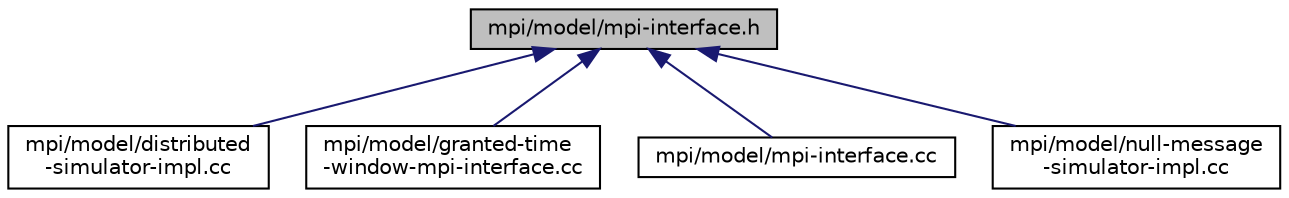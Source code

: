 digraph "mpi/model/mpi-interface.h"
{
  edge [fontname="Helvetica",fontsize="10",labelfontname="Helvetica",labelfontsize="10"];
  node [fontname="Helvetica",fontsize="10",shape=record];
  Node1 [label="mpi/model/mpi-interface.h",height=0.2,width=0.4,color="black", fillcolor="grey75", style="filled", fontcolor="black"];
  Node1 -> Node2 [dir="back",color="midnightblue",fontsize="10",style="solid"];
  Node2 [label="mpi/model/distributed\l-simulator-impl.cc",height=0.2,width=0.4,color="black", fillcolor="white", style="filled",URL="$de/daf/distributed-simulator-impl_8cc.html"];
  Node1 -> Node3 [dir="back",color="midnightblue",fontsize="10",style="solid"];
  Node3 [label="mpi/model/granted-time\l-window-mpi-interface.cc",height=0.2,width=0.4,color="black", fillcolor="white", style="filled",URL="$d8/d13/granted-time-window-mpi-interface_8cc.html"];
  Node1 -> Node4 [dir="back",color="midnightblue",fontsize="10",style="solid"];
  Node4 [label="mpi/model/mpi-interface.cc",height=0.2,width=0.4,color="black", fillcolor="white", style="filled",URL="$d4/dc0/mpi-interface_8cc.html"];
  Node1 -> Node5 [dir="back",color="midnightblue",fontsize="10",style="solid"];
  Node5 [label="mpi/model/null-message\l-simulator-impl.cc",height=0.2,width=0.4,color="black", fillcolor="white", style="filled",URL="$d5/d93/null-message-simulator-impl_8cc.html"];
}
